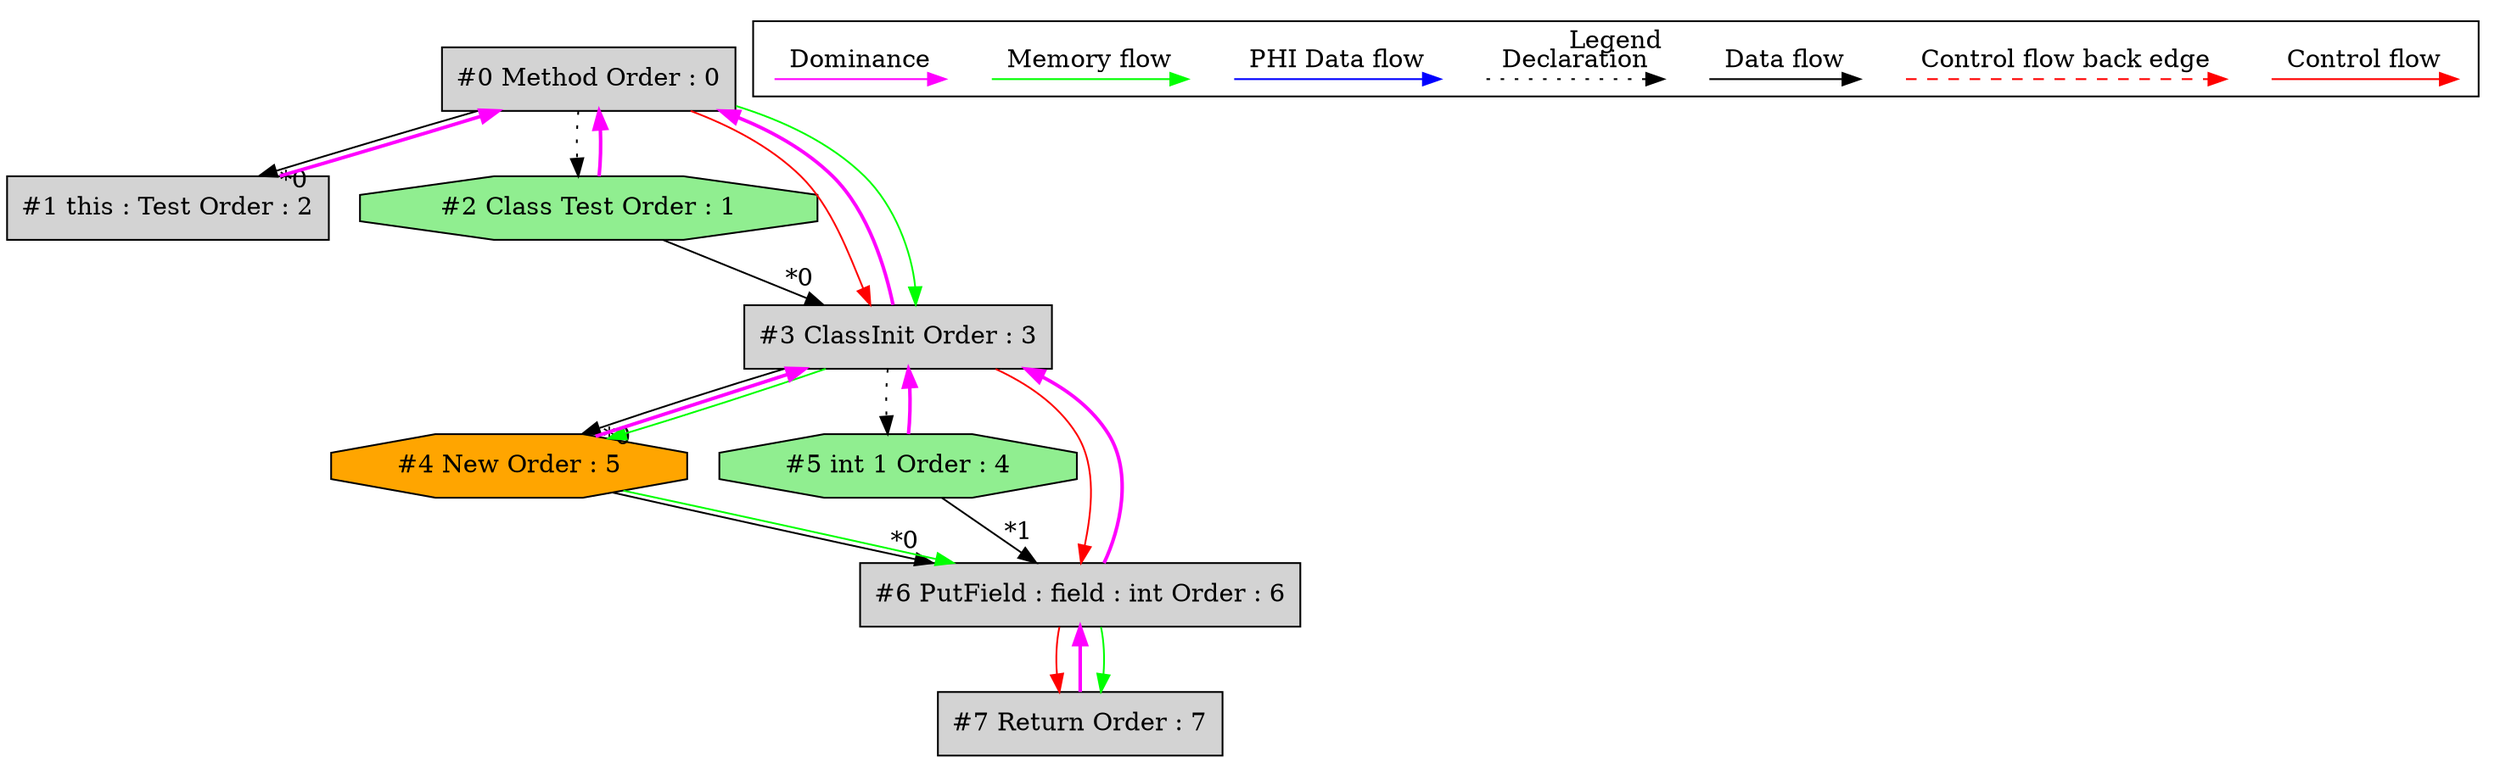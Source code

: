 digraph debugoutput {
 ordering="in";
 node0[label="#0 Method Order : 0",shape=box, fillcolor=lightgrey, style=filled];
 node1[label="#1 this : Test Order : 2",shape=box, fillcolor=lightgrey, style=filled];
 node1 -> node0[dir="forward" color="fuchsia" penwidth="2"];
 node0 -> node1[headlabel="*0", labeldistance=2];
 node2[label="#2 Class Test Order : 1",shape=octagon, fillcolor=lightgreen, style=filled];
 node2 -> node0[dir="forward" color="fuchsia" penwidth="2"];
 node0 -> node2[style=dotted];
 node3[label="#3 ClassInit Order : 3",shape=box, fillcolor=lightgrey, style=filled];
 node3 -> node0[dir="forward" color="fuchsia" penwidth="2"];
 node2 -> node3[headlabel="*0", labeldistance=2];
 node0 -> node3[labeldistance=2, color=red, fontcolor=red];
 node0 -> node3[labeldistance=2, color=green, constraint=false];
 node4[label="#4 New Order : 5",shape=octagon, fillcolor=orange, style=filled];
 node4 -> node3[dir="forward" color="fuchsia" penwidth="2"];
 node3 -> node4[headlabel="*0", labeldistance=2];
 node3 -> node4[labeldistance=2, color=green, constraint=false];
 node5[label="#5 int 1 Order : 4",shape=octagon, fillcolor=lightgreen, style=filled];
 node5 -> node3[dir="forward" color="fuchsia" penwidth="2"];
 node3 -> node5[style=dotted];
 node6[label="#6 PutField : field : int Order : 6",shape=box, fillcolor=lightgrey, style=filled];
 node6 -> node3[dir="forward" color="fuchsia" penwidth="2"];
 node4 -> node6[headlabel="*0", labeldistance=2];
 node5 -> node6[headlabel="*1", labeldistance=2];
 node4 -> node6[labeldistance=2, color=green, constraint=false];
 node3 -> node6[labeldistance=2, color=red, fontcolor=red];
 node7[label="#7 Return Order : 7",shape=box, fillcolor=lightgrey, style=filled];
 node7 -> node6[dir="forward" color="fuchsia" penwidth="2"];
 node6 -> node7[labeldistance=2, color=red, fontcolor=red];
 node6 -> node7[labeldistance=2, color=green, constraint=false];
 subgraph cluster_000 {
  label = "Legend";
  node [shape=point]
  {
   rank=same;
   c0 [style = invis];
   c1 [style = invis];
   c2 [style = invis];
   c3 [style = invis];
   d0 [style = invis];
   d1 [style = invis];
   d2 [style = invis];
   d3 [style = invis];
   d4 [style = invis];
   d5 [style = invis];
   d6 [style = invis];
   d7 [style = invis];
   d8 [style = invis];
   d9 [style = invis];
  }
  c0 -> c1 [label="Control flow", style=solid, color=red]
  c2 -> c3 [label="Control flow back edge", style=dashed, color=red]
  d0 -> d1 [label="Data flow"]
  d2 -> d3 [label="Declaration", style=dotted]
  d4 -> d5 [label="PHI Data flow", color=blue]
  d6 -> d7 [label="Memory flow", color=green]
  d8 -> d9 [label="Dominance", color=fuchsia, style=solid]
 }

}
